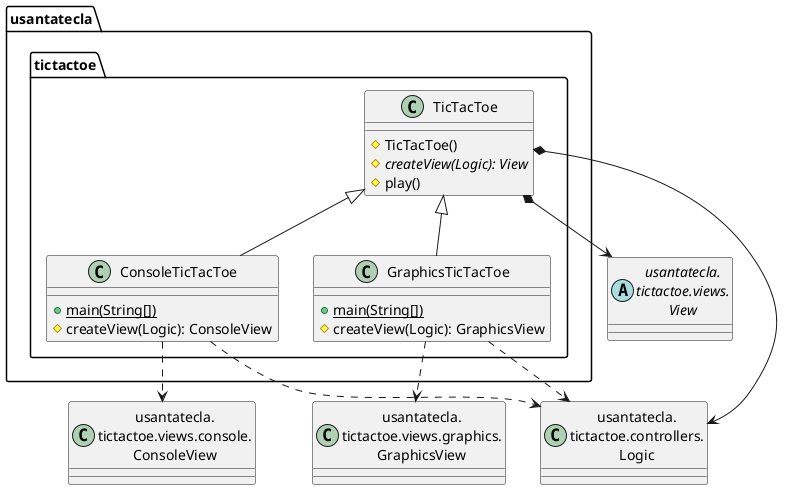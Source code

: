 @startuml paqueteTicTacToe
abstract class View as "usantatecla.\ntictactoe.views.\nView"
class ConsoleView as "usantatecla.\ntictactoe.views.console.\nConsoleView"
class GraphicsView as "usantatecla.\ntictactoe.views.graphics.\nGraphicsView"
class Logic as "usantatecla.\ntictactoe.controllers.\nLogic"

class usantatecla.tictactoe.TicTacToe{
  # TicTacToe()
  # {abstract} createView(Logic): View
  # play()
}
usantatecla.tictactoe.TicTacToe *-down-> View
usantatecla.tictactoe.TicTacToe *-down-> Logic

class usantatecla.tictactoe.ConsoleTicTacToe{
  + {static} main(String[])
  # createView(Logic): ConsoleView
}
usantatecla.tictactoe.TicTacToe <|-down- usantatecla.tictactoe.ConsoleTicTacToe
usantatecla.tictactoe.ConsoleTicTacToe .down.> Logic
usantatecla.tictactoe.ConsoleTicTacToe .down.> ConsoleView

class usantatecla.tictactoe.GraphicsTicTacToe{
  + {static} main(String[])
  # createView(Logic): GraphicsView
}
usantatecla.tictactoe.TicTacToe <|-down- usantatecla.tictactoe.GraphicsTicTacToe
usantatecla.tictactoe.GraphicsTicTacToe .down.> Logic
usantatecla.tictactoe.GraphicsTicTacToe .down.> GraphicsView

@enduml

@startuml paqueteTicTactoeViews
enum Error as "usantatecla.\ntictactoe.types.\nError"
class Logic as "usantatecla.\ntictactoe.controllers.\nLogic"

class usantatecla.tictactoe.views.ErrorView{
  + {static} MESSAGES: String[]
  + ErrorView(Error)
}
usantatecla.tictactoe.views.ErrorView *-down-> Error

enum usantatecla.tictactoe.views.Message{
  + TITTLE
  + NUMBER_PLAYERS
  + SEPARATOR
  + VERTICAL_LINE_LEFT
  + VERTICAL_LINE_CENTERED
  + VERTICAL_LINE_RIGHT
  + ENTER_COORDINATE_TO_PUT
  + ENTER_COORDINATE_TO_REMOVE
  + COORDINATE_TO_PUT
  + COORDINATE_TO_REMOVE
  + COORDINATE_TO_MOVE
  + PLAYER_WIN
  + RESUME
  - message: String
  - Message(String)
  + getMessage(): String
}

abstract class usantatecla.tictactoe.views.View {
  + View(Logic)
  + interact()
  # {abstract} start()
  # {abstract} play()
  # {abstract} isResumed(): boolean
}
usantatecla.tictactoe.views.View -up-|> usantatecla.tictactoe.views.WithLogicView

abstract class usantatecla.tictactoe.views.WithLogicView {
  + WithLogicView(Logic)
}
usantatecla.tictactoe.views.WithLogicView *-down-> Logic

@enduml

@startuml paqueteTicTactoeViewsConsole
class Coordinate as "usantatecla.\ntictactoe.models.\nCoordinate"
class Error as "usantatecla.\ntictactoe.types.\nError"
class Token as "usantatecla.\ntictactoe.types.\nToken"
abstract class WithLogicView as "usantatecla.\ntictactoe.views.\nWithLogicView"
abstract class View as "usantatecla.\ntictactoe.views.\nView"
class Message as "usantatecla.\ntictactoe.views.\nMessage"
class ErrorView as "usantatecla.\ntictactoe.views.\nErrorView"
class Logic as "usantatecla.\ntictactoe.controllers.\nLogic"
class Console as "usantatecla.\nutils.\nConsole"
class YesNoDialog as "usantatecla.\nutils.\nYesNoDialog"
class LimitedIntDialog as "usantatecla.\nutils.\nLimitedIntDialog"

class tictactoe.views.console.ConsoleView{
  + ConsoleView(Logic)
  # start()
  # play()
  # isResumed(): boolean
}
tictactoe.views.console.ConsoleView *-up-|> View
tictactoe.views.console.ConsoleView *-down-> tictactoe.views.console.StartView
tictactoe.views.console.ConsoleView *-down-> tictactoe.views.console.PlayView
tictactoe.views.console.ConsoleView *-down-> tictactoe.views.console.ResumeView
tictactoe.views.console.ConsoleView .down.> Logic

class tictactoe.views.console.StartView {
  ~ StartView(Logic)
  ~ interact()
}
tictactoe.views.console.StartView -up-|> WithLogicView
tictactoe.views.console.StartView .down.> tictactoe.views.console.BoardView
tictactoe.views.console.StartView .down.> Logic
tictactoe.views.console.StartView .down.> Message
tictactoe.views.console.StartView .down.> Console
tictactoe.views.console.StartView .down.> LimitedIntDialog

class tictactoe.views.console.PlayView {
  ~ PlayView(Logic)
  ~ interact()
  - put()
  - move()
  + createRandomCoordinate(): Coordinate
}
tictactoe.views.console.PlayView -up-|> WithLogicView
tictactoe.views.console.PlayView .down.> tictactoe.views.console.BoardView
tictactoe.views.console.PlayView .down.> tictactoe.views.console.TokenView
tictactoe.views.console.PlayView .down.> tictactoe.views.console.CoordinateView
tictactoe.views.console.PlayView .down.> tictactoe.views.console.ErrorView
tictactoe.views.console.PlayView .down.> Logic
tictactoe.views.console.PlayView .down.> Coordinate
tictactoe.views.console.PlayView .down.> Message
tictactoe.views.console.PlayView .down.> Error
tictactoe.views.console.PlayView .down.> Console

class  tictactoe.views.console.ResumeView {
  + ResumeView(Logic)
  ~ interact(): boolean
}
tictactoe.views.console.ResumeView -up-|> WithLogicView
tictactoe.views.console.ResumeView .down.> Logic
tictactoe.views.console.ResumeView .down.> Message
tictactoe.views.console.ResumeView .down.> YesNoDialog

class tictactoe.views.console.CoordinateView {
  + read(String): Coordinate
}
tictactoe.views.console.CoordinateView -up-|> WithLogicView
tictactoe.views.console.CoordinateView .down.> tictactoe.views.console.ErrorView
tictactoe.views.console.CoordinateView .down.> Logic
tictactoe.views.console.CoordinateView .down.> Console
tictactoe.views.console.CoordinateView .down.> Error
tictactoe.views.console.CoordinateView .down.> Coordinate

class tictactoe.views.console.ErrorView {
  ~ ErrorView(Error)
  ~ writeln()
}
tictactoe.views.console.ErrorView -up-|> ErrorView
tictactoe.views.console.ErrorView .down.> Error
tictactoe.views.console.ErrorView .down.> Console

class tictactoe.views.console.BoardView {
  ~ BoardView(Logic)
  ~ write()
}
tictactoe.views.console.BoardView -up-|> WithLogicView
tictactoe.views.console.BoardView .down.> tictactoe.views.console.TokenView
tictactoe.views.console.BoardView .down.> Logic
tictactoe.views.console.BoardView .down.> Coordinate
tictactoe.views.console.BoardView .down.> Message
tictactoe.views.console.BoardView .down.> Console

class tictactoe.views.console.TokenView {
  + {static} SYMBOLS: char[]
  ~ TokenView(Token)
  ~ write()
}
tictactoe.views.console.StartView *-down-> Token
tictactoe.views.console.StartView .down.> Console

@enduml

@startuml paqueteTicTactoeViewsGraphics
abstract class View as "usantatecla.tictactoe.views.\nView"
class Logic as "usantatecla.\ntictactoe.controllers.\nLogic"

class tictactoe.views.graphics.GraphicsView {
  + GraphicsView(Logic)
  # start()
  # play()
  # isResumed(): boolean
}
tictactoe.views.graphics.GraphicsView -up-|> View
tictactoe.views.graphics.GraphicsView .down.> Logic

@enduml

@startuml paqueteTicTactoeModels
class ClosedInterval as "usantatecla.\nutils.\nClosedInterval"
class ConcreteCoordinate as "usantatecla.\nutils.\nConcreteCoordinate"
class Direction as "usantatecla.\nutils.\nDirection"
enum Error as "usantatecla.\ntictactoe.types.\nError"
enum Token as "usantatecla.\ntictactoe.types.\nToken"

class tictactoe.models.Game {
  + Game()
  + reset()
  + setUsers(int)
  + isBoardComplete(): boolean
  + isUser(): boolean
  + put(Coordinate): Error
  + move(Coordinate, Coordinate): Error
  + next()
  + isTicTacToe(): boolean
  + getToken(Coordinate): Token
  + getToken(): Token
  + getMaxPlayers(): int
  + equals(Object): boolean
}
tictactoe.models.Game *-down-> tictactoe.models.Board
tictactoe.models.Game *-down-> tictactoe.models.Turn
tictactoe.models.Game .down.> tictactoe.models.Coordinate
tictactoe.models.Game .down.> Error
tictactoe.models.Game .down.> Token

class tictactoe.models.Board {
  ~ Board()
  - Board(Board)
  ~ copy(): Board
  ~ getToken(Coordinate): Token
  ~ put(Coordinate, Token)
  ~ move(Coordinate, Coordinate)
  ~ isCompleted(): boolean
  ~ isOccupied(Coordinate, Token): boolean
  ~ isEmpty(Coordinate): boolean
  ~ isTicTacToe(Token): boolean
  - getCoordinates(Token): List<Coordinate>
  + equals(Object): boolean
}

tictactoe.models.Board *-down-> "*" Token
tictactoe.models.Board .down.> tictactoe.models.Coordinate
tictactoe.models.Board .down.> Direction

class tictactoe.models.Turn {
  + {static} NUM_PLAYERS: int
  - activePlayer: int
  - users: int
  ~ Turn(Board)
  + Turn(Turn, Board)
  + copy(Board): Turn
  ~ setUsers(int)
  ~ set(int)
  ~ next()
  ~ isUser(): boolean
  ~ put(Coordinate): Error
  - getPlayer(): Player
  ~ move(Coordinate, Coordinate): Error
  ~ getToken(): Token
  + equals(Object)
}

tictactoe.models.Turn *-down-> "*" tictactoe.models.Player
tictactoe.models.Turn *-down-> tictactoe.models.Board
tictactoe.models.Turn .down.> tictactoe.models.Coordinate
tictactoe.models.Turn .down.> Token
tictactoe.models.Turn .down.> Error

class tictactoe.models.Coordinate {
  ~ {static} NULL_COORDINATE: Coordinate
  + {static} DIMENSION: int
  + Coordinate()
  + Coordinate(int, int)
  + isNull(): boolean
  + getDirection(Coordinate): Direction
  - inInverseDiagonal(): boolean
  + random()
}
ConcreteCoordinate <|-down- tictactoe.models.Coordinate
tictactoe.models.Coordinate .down.> Error
tictactoe.models.Coordinate .down.> Direction
tictactoe.models.Coordinate .down.> ClosedInterval

class tictactoe.models.Player{
  ~ Player(Token, Board)
  ~ put(Coordinate): Error
  ~ move(Coordinate, Coordinate): Error
  ~ getToken(): Token
  + copy(Board): Player
  + equals(Object): boolean
}
tictactoe.models.Player *-down-> Token
tictactoe.models.Player *-down-> tictactoe.models.Board
tictactoe.models.Player .down.> tictactoe.models.Coordinate
tictactoe.models.Player .down.> Error

@enduml

@startuml paqueteTypes

enum tictactoe.types.Error {
  + NOT_EMPTY
  + NOT_OWNER
  + SAME_COORDINATES
  + WRONG_COORDINATES
  + NULL
  + isNull(): boolean
}

enum tictactoe.types.Token {
  + X
  + O
  + NULL
  + isNull(): boolean
  + {static} get(int): Token
}
tictactoe.types.Token .down.> ClosedInterval

@enduml

@startuml paqueteTicTactoeControllers
class Game as "usantatecla.\ntictactoe.models.\nGame"
class Coordinate as "usantatecla.\ntictactoe.models.\nCoordinate"
enum Error as "usantatecla.\ntictactoe.types.\nError"
enum Token as "usantatecla.\ntictactoe.types.\nToken"
class ClosedInterval as "usantatecla.\nutils.\nClosedInterval"

abstract class tictactoe.controllers.Controller {
  ~ Controller(Game)
  + getToken(Coordinate): Token
}
tictactoe.controllers.Controller *-down-> Game
tictactoe.controllers.Controller .down.> Token
tictactoe.controllers.Controller .down.> Coordinate

class tictactoe.controllers.Logic {
  + Logic()
  + getMaxPlayers(): int
  + setUsers(int)
  + getToken(): Token
  + isBoardComplete(): boolean
  + isTicTacToe(): boolean
  + isUser(): boolean
  + isValidCoordinate(Coordinate): Error
  + put(Coordinate): Error
  + move(Coordinate, Coordinate): Error
  + getToken(Coordinate): Token
  + reset()
}
tictactoe.controllers.Logic *-down-> tictactoe.controllers.StartController
tictactoe.controllers.Logic *-down-> tictactoe.controllers.PlayController
tictactoe.controllers.Logic *-down-> tictactoe.controllers.ResumeController
tictactoe.controllers.Logic .down.> Game
tictactoe.controllers.Logic .down.> Coordinate
tictactoe.controllers.Logic .down.> Error
tictactoe.controllers.Logic .down.> Token

class  tictactoe.controllers.StartController{
  + StartController(Game)
  + setUsers(int)
  + getMaxPlayers(): int
}
tictactoe.controllers.Controller <|-down- tictactoe.controllers.StartController
tictactoe.controllers.StartController .down.> Game

class tictactoe.controllers.PlayController {
  + PlayController(Game)
  + isBoardComplete(): boolean
  + isTicTacToe(): boolean
  + getToken(): Token
  + isUser(): boolean
  + isValidCoordinate(Coordinate): Error
  + put(Coordinate): Error
  + move(Coordinate,Coordinate): Error
}
tictactoe.controllers.Controller <|-down- tictactoe.controllers.PlayController
tictactoe.controllers.PlayController .down.> Coordinate
tictactoe.controllers.PlayController .down.> Error
tictactoe.controllers.PlayController .down.> Game
tictactoe.controllers.PlayController .down.> Token
tictactoe.controllers.PlayController .down.> ClosedInterval

class  tictactoe.controllers.ResumeController{
  + ResumeController(Game)
  + reset()
}
tictactoe.controllers.Controller <|-down- tictactoe.controllers.ResumeController
tictactoe.controllers.ResumeController .down.> Game
@enduml

@startuml paqueteUtils

class BufferedReader as "java.io.BufferedReader"{}

class usantatecla.utils.models.ClosedInterval{
  - min: int
  - max: int
  + ClosedInterval(int,int)
  + isIncluded(int): boolean
  + toString(): String
}

enum usantatecla.utils.models.Direction{
  VERTICAL
  HORIZONTAL
  MAIN_DIAGONAL
  INVERSE_DIAGONAL
  NULL
}

interface usantatecla.utils.models.Coordinate {
  ~ isNull(): boolean
  ~ getDirection(Coordinate): Direction
  ~ inHorizontal(Coordinate): boolean
  ~ inVertical(Coordinate): boolean
  ~ inMainDiagonal(): boolean
}
usantatecla.utils.models.Coordinate .down.> usantatecla.utils.models.Direction

class usantatecla.utils.models.ConcreteCoordinate{
  # row: int
  # column: int
  - {static} ROW: String
  - {static} COLUMN: String
  # ConcreteCoordinate()
  # ConcreteCoordinate(int,int)
  + isNull(): boolean
  + getDirection(Coordinate): Direction
  + inHorizontal(Coordinate): boolean
  + inVertical(Coordinate): boolean
  + inMainDiagonal(): boolean
  # read(String)
  + getRow(): int
  + getColumn(): int
  + hashCode(): int
  + equals(Object): boolean
  + toString(): String
}

usantatecla.utils.models.Coordinate <|-down- usantatecla.utils.models.ConcreteCoordinate
usantatecla.utils.models.ConcreteCoordinate .down.> usantatecla.utils.models.Direction
usantatecla.utils.models.ConcreteCoordinate .down.> usantatecla.utils.views.Console

class usantatecla.utils.models.NullCoordinate{
  - {static} instance: NullCoordinate
  + {static} getInstance(): Coordinate
  + isNull(): boolean
  + getDirection(Coordinate): Direction
  + inHorizontal(Coordinate): boolean
  + inVertical(Coordinate): boolean
  + inMainDiagonal(): boolean
  + hashCode(): int
  + equals(Object): boolean
  + toString(): String
}
usantatecla.utils.models.Coordinate <|-down- usantatecla.utils.models.NullCoordinate
usantatecla.utils.models.NullCoordinate .down.> usantatecla.utils.models.Direction

class usantatecla.utils.views.Console{
  - {static} console: Console
  + {static} getInstance(): Console
  - readString(String): String
  + readString(): String
  + readInt(String): int
  ~ readChar(String): char
  + writeln()
  + write(String)
  + write(int)
  + writeln(String)
  + writeln(int)
  + write(char)
  - writeError(String)
}
usantatecla.utils.views.Console *-down-> BufferedReader

class usantatecla.utils.LimitedIntDialog{
  - LIMITS: ClosedInterval
  - {static} ERROR_MESSAGE: String
  + LimitedIntDialog(int,int)
  + read(String): int
}
usantatecla.utils.LimitedIntDialog *-down-> usantatecla.utils.models.ClosedInterval
usantatecla.utils.LimitedIntDialog .down.> usantatecla.utils.views.Console

class usantatecla.utils.views.YesNoDialog{
  - {static} AFIRMATIVE: char
  - {static} NEGATIVE: char
  - {static} SUFFIX: String
  - {static} MESSAGE: String
  - answer: char
  + read(String): boolean
  - isAffirmative(): boolean
  - getAnswer(): char
  - isNegative(): boolean
}
usantatecla.utils.views.YesNoDialog .down.> usantatecla.utils.views.Console
@enduml
